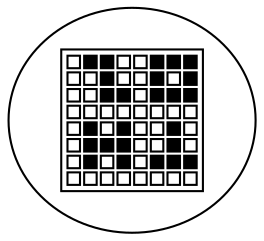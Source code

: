 graph M5rotada {
	tab [label=<<TABLE>
<TR><TD></TD><TD bgcolor="black"></TD><TD bgcolor="black"></TD><TD></TD><TD></TD><TD bgcolor="black"></TD><TD bgcolor="black"></TD><TD bgcolor="black"></TD>
</TR>
<TR><TD></TD><TD></TD><TD bgcolor="black"></TD><TD></TD><TD></TD><TD bgcolor="black"></TD><TD></TD><TD bgcolor="black"></TD>
</TR>
<TR><TD></TD><TD></TD><TD bgcolor="black"></TD><TD bgcolor="black"></TD><TD></TD><TD bgcolor="black"></TD><TD bgcolor="black"></TD><TD bgcolor="black"></TD>
</TR>
<TR><TD></TD><TD></TD><TD></TD><TD></TD><TD></TD><TD></TD><TD></TD><TD></TD>
</TR>
<TR><TD></TD><TD bgcolor="black"></TD><TD></TD><TD bgcolor="black"></TD><TD></TD><TD></TD><TD bgcolor="black"></TD><TD></TD>
</TR>
<TR><TD></TD><TD bgcolor="black"></TD><TD bgcolor="black"></TD><TD bgcolor="black"></TD><TD></TD><TD></TD><TD bgcolor="black"></TD><TD></TD>
</TR>
<TR><TD></TD><TD bgcolor="black"></TD><TD></TD><TD bgcolor="black"></TD><TD></TD><TD bgcolor="black"></TD><TD bgcolor="black"></TD><TD bgcolor="black"></TD>
</TR>
<TR><TD></TD><TD></TD><TD></TD><TD></TD><TD></TD><TD></TD><TD></TD><TD></TD>
</TR>
</TABLE>>]
}
